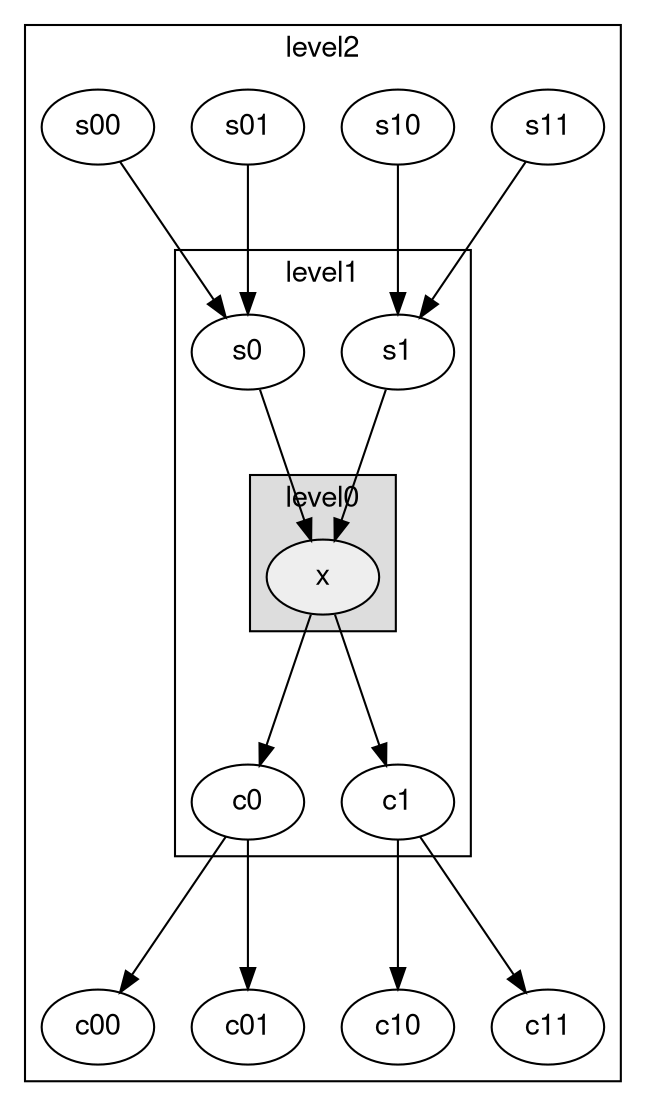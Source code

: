 digraph unix {
    graph [nodesep = 0.25; ranksep=1];
    fontname="Helvetica,Arial,sans-serif"
    node [fontname="Helvetica,Arial,sans-serif"]
    edge [fontname="Helvetica,Arial,sans-serif"]
    subgraph cluster_level2_3 {
        label = "level2";
        subgraph cluster_level1_4 {
            label = "level1";
            subgraph cluster_level0_5 {
                label = "level0";
                style = filled;
                fillcolor = "#DDDDDD";
                x_7 [
                label="x"
                style = filled;
                fillcolor = "#EEEEEE";
                ];
                
            }
            s1_5 [
            label="s1"
            ];
            s0_6 [
            label="s0"
            ];
            c0_8 [
            label="c0"
            ];
            c1_9 [
            label="c1"
            ];
            
        }
        s11_1 [
        label="s11"
        ];
        s10_2 [
        label="s10"
        ];
        s01_3 [
        label="s01"
        ];
        s00_4 [
        label="s00"
        ];
        c00_10 [
        label="c00"
        ];
        c01_11 [
        label="c01"
        ];
        c10_12 [
        label="c10"
        ];
        c11_13 [
        label="c11"
        ];
        
    }
    "s11_1" -> "s1_5";
    "s10_2" -> "s1_5";
    "s01_3" -> "s0_6";
    "s00_4" -> "s0_6";
    "s1_5" -> "x_7";
    "s0_6" -> "x_7";
    "c0_8" -> "c00_10";
    "c0_8" -> "c01_11";
    "c1_9" -> "c10_12";
    "c1_9" -> "c11_13";
    "x_7" -> "c0_8";
    "x_7" -> "c1_9";
}
